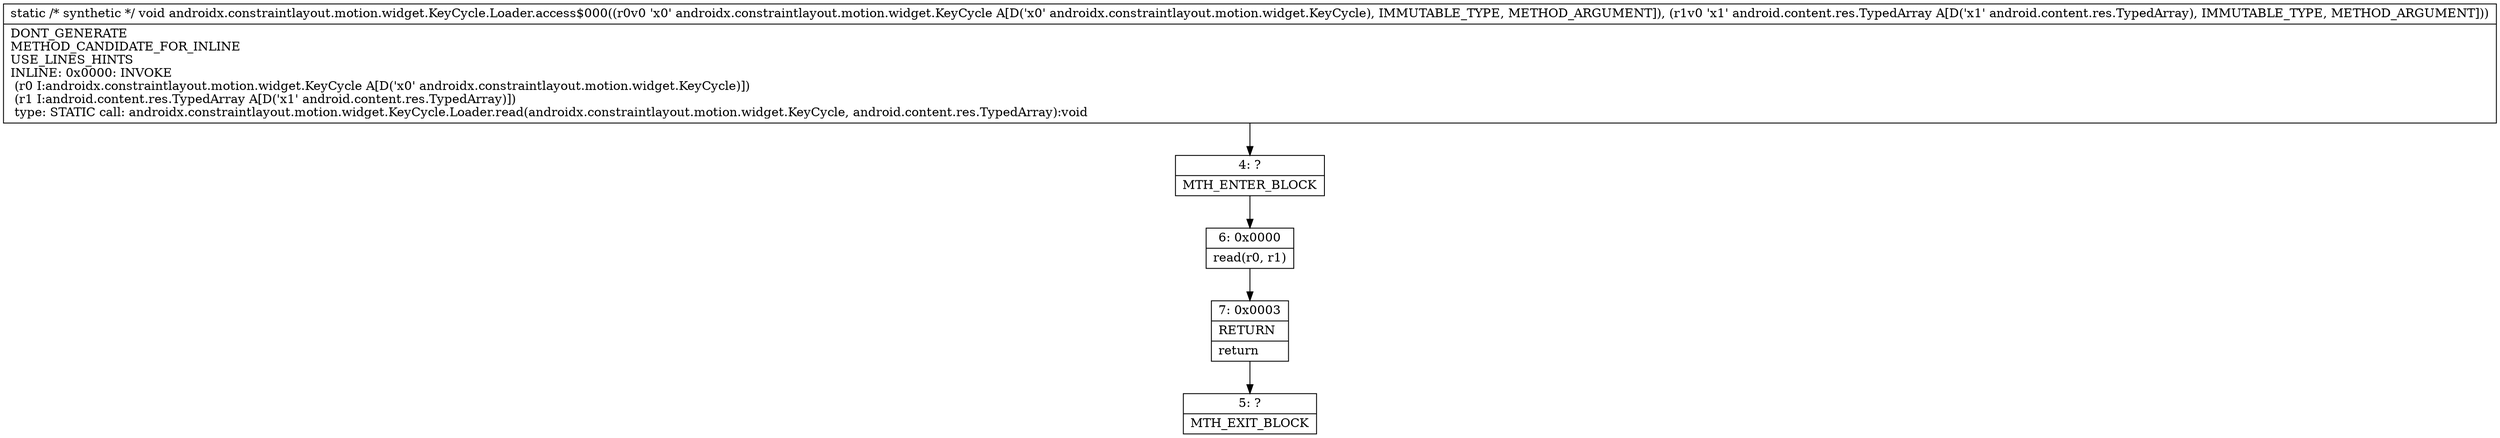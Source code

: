 digraph "CFG forandroidx.constraintlayout.motion.widget.KeyCycle.Loader.access$000(Landroidx\/constraintlayout\/motion\/widget\/KeyCycle;Landroid\/content\/res\/TypedArray;)V" {
Node_4 [shape=record,label="{4\:\ ?|MTH_ENTER_BLOCK\l}"];
Node_6 [shape=record,label="{6\:\ 0x0000|read(r0, r1)\l}"];
Node_7 [shape=record,label="{7\:\ 0x0003|RETURN\l|return\l}"];
Node_5 [shape=record,label="{5\:\ ?|MTH_EXIT_BLOCK\l}"];
MethodNode[shape=record,label="{static \/* synthetic *\/ void androidx.constraintlayout.motion.widget.KeyCycle.Loader.access$000((r0v0 'x0' androidx.constraintlayout.motion.widget.KeyCycle A[D('x0' androidx.constraintlayout.motion.widget.KeyCycle), IMMUTABLE_TYPE, METHOD_ARGUMENT]), (r1v0 'x1' android.content.res.TypedArray A[D('x1' android.content.res.TypedArray), IMMUTABLE_TYPE, METHOD_ARGUMENT]))  | DONT_GENERATE\lMETHOD_CANDIDATE_FOR_INLINE\lUSE_LINES_HINTS\lINLINE: 0x0000: INVOKE  \l  (r0 I:androidx.constraintlayout.motion.widget.KeyCycle A[D('x0' androidx.constraintlayout.motion.widget.KeyCycle)])\l  (r1 I:android.content.res.TypedArray A[D('x1' android.content.res.TypedArray)])\l type: STATIC call: androidx.constraintlayout.motion.widget.KeyCycle.Loader.read(androidx.constraintlayout.motion.widget.KeyCycle, android.content.res.TypedArray):void\l}"];
MethodNode -> Node_4;Node_4 -> Node_6;
Node_6 -> Node_7;
Node_7 -> Node_5;
}


